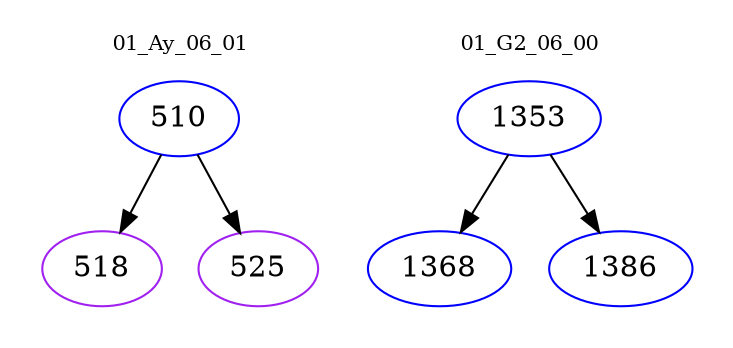 digraph{
subgraph cluster_0 {
color = white
label = "01_Ay_06_01";
fontsize=10;
T0_510 [label="510", color="blue"]
T0_510 -> T0_518 [color="black"]
T0_518 [label="518", color="purple"]
T0_510 -> T0_525 [color="black"]
T0_525 [label="525", color="purple"]
}
subgraph cluster_1 {
color = white
label = "01_G2_06_00";
fontsize=10;
T1_1353 [label="1353", color="blue"]
T1_1353 -> T1_1368 [color="black"]
T1_1368 [label="1368", color="blue"]
T1_1353 -> T1_1386 [color="black"]
T1_1386 [label="1386", color="blue"]
}
}
